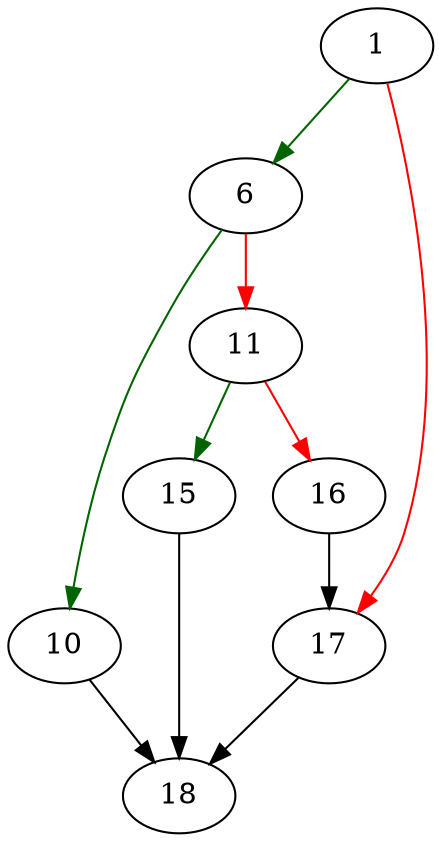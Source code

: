strict digraph "getLockingMode" {
	// Node definitions.
	1 [entry=true];
	6;
	17;
	10;
	11;
	18;
	15;
	16;

	// Edge definitions.
	1 -> 6 [
		color=darkgreen
		cond=true
	];
	1 -> 17 [
		color=red
		cond=false
	];
	6 -> 10 [
		color=darkgreen
		cond=true
	];
	6 -> 11 [
		color=red
		cond=false
	];
	17 -> 18;
	10 -> 18;
	11 -> 15 [
		color=darkgreen
		cond=true
	];
	11 -> 16 [
		color=red
		cond=false
	];
	15 -> 18;
	16 -> 17;
}